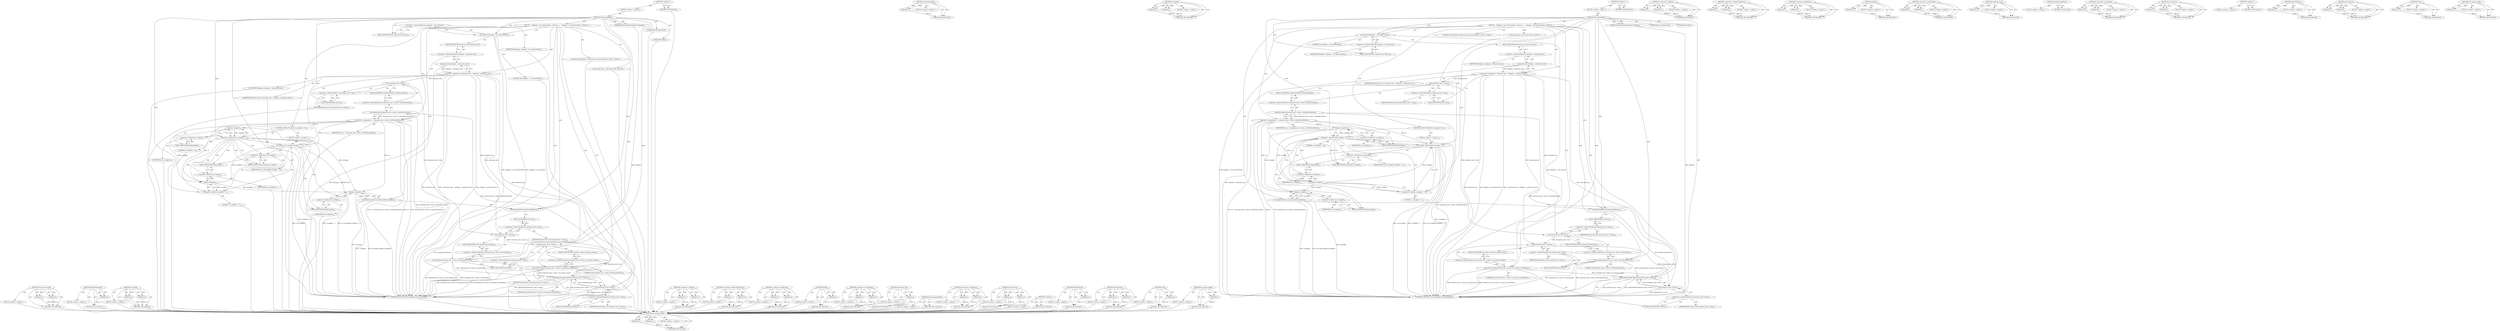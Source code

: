 digraph "set_target_height" {
vulnerable_170 [label=<(METHOD,set_parent_owned)>];
vulnerable_171 [label=<(PARAM,p1)>];
vulnerable_172 [label=<(PARAM,p2)>];
vulnerable_173 [label=<(BLOCK,&lt;empty&gt;,&lt;empty&gt;)>];
vulnerable_174 [label=<(METHOD_RETURN,ANY)>];
vulnerable_126 [label=<(METHOD,GetPreferredSize)>];
vulnerable_127 [label=<(PARAM,p1)>];
vulnerable_128 [label=<(BLOCK,&lt;empty&gt;,&lt;empty&gt;)>];
vulnerable_129 [label=<(METHOD_RETURN,ANY)>];
vulnerable_148 [label=<(METHOD,set_height)>];
vulnerable_149 [label=<(PARAM,p1)>];
vulnerable_150 [label=<(PARAM,p2)>];
vulnerable_151 [label=<(BLOCK,&lt;empty&gt;,&lt;empty&gt;)>];
vulnerable_152 [label=<(METHOD_RETURN,ANY)>];
vulnerable_6 [label=<(METHOD,&lt;global&gt;)<SUB>1</SUB>>];
vulnerable_7 [label=<(BLOCK,&lt;empty&gt;,&lt;empty&gt;)<SUB>1</SUB>>];
vulnerable_8 [label=<(METHOD,ExtensionInfoBar)<SUB>1</SUB>>];
vulnerable_9 [label=<(PARAM,ExtensionInfoBarDelegate* delegate)<SUB>1</SUB>>];
vulnerable_10 [label=<(BLOCK,{
   delegate_-&gt;set_observer(this);

  Extensio...,{
   delegate_-&gt;set_observer(this);

  Extensio...)<SUB>4</SUB>>];
vulnerable_11 [label=<(set_observer,delegate_-&gt;set_observer(this))<SUB>5</SUB>>];
vulnerable_12 [label=<(&lt;operator&gt;.indirectFieldAccess,delegate_-&gt;set_observer)<SUB>5</SUB>>];
vulnerable_13 [label=<(IDENTIFIER,delegate_,delegate_-&gt;set_observer(this))<SUB>5</SUB>>];
vulnerable_14 [label=<(FIELD_IDENTIFIER,set_observer,set_observer)<SUB>5</SUB>>];
vulnerable_15 [label=<(LITERAL,this,delegate_-&gt;set_observer(this))<SUB>5</SUB>>];
vulnerable_16 [label="<(LOCAL,ExtensionHost* extension_host: ExtensionHost*)<SUB>7</SUB>>"];
vulnerable_17 [label=<(&lt;operator&gt;.assignment,* extension_host = delegate_-&gt;extension_host())<SUB>7</SUB>>];
vulnerable_18 [label=<(IDENTIFIER,extension_host,* extension_host = delegate_-&gt;extension_host())<SUB>7</SUB>>];
vulnerable_19 [label=<(extension_host,delegate_-&gt;extension_host())<SUB>7</SUB>>];
vulnerable_20 [label=<(&lt;operator&gt;.indirectFieldAccess,delegate_-&gt;extension_host)<SUB>7</SUB>>];
vulnerable_21 [label=<(IDENTIFIER,delegate_,delegate_-&gt;extension_host())<SUB>7</SUB>>];
vulnerable_22 [label=<(FIELD_IDENTIFIER,extension_host,extension_host)<SUB>7</SUB>>];
vulnerable_23 [label="<(LOCAL,gfx.Size sz: gfx.Size)<SUB>9</SUB>>"];
vulnerable_24 [label=<(&lt;operator&gt;.assignment,sz = extension_host-&gt;view()-&gt;GetPreferredSize())<SUB>9</SUB>>];
vulnerable_25 [label=<(IDENTIFIER,sz,sz = extension_host-&gt;view()-&gt;GetPreferredSize())<SUB>9</SUB>>];
vulnerable_26 [label=<(GetPreferredSize,extension_host-&gt;view()-&gt;GetPreferredSize())<SUB>9</SUB>>];
vulnerable_27 [label=<(&lt;operator&gt;.indirectFieldAccess,extension_host-&gt;view()-&gt;GetPreferredSize)<SUB>9</SUB>>];
vulnerable_28 [label=<(view,extension_host-&gt;view())<SUB>9</SUB>>];
vulnerable_29 [label=<(&lt;operator&gt;.indirectFieldAccess,extension_host-&gt;view)<SUB>9</SUB>>];
vulnerable_30 [label=<(IDENTIFIER,extension_host,extension_host-&gt;view())<SUB>9</SUB>>];
vulnerable_31 [label=<(FIELD_IDENTIFIER,view,view)<SUB>9</SUB>>];
vulnerable_32 [label=<(FIELD_IDENTIFIER,GetPreferredSize,GetPreferredSize)<SUB>9</SUB>>];
vulnerable_33 [label=<(CONTROL_STRUCTURE,IF,if (sz.height() &gt; 0))<SUB>10</SUB>>];
vulnerable_34 [label=<(&lt;operator&gt;.greaterThan,sz.height() &gt; 0)<SUB>10</SUB>>];
vulnerable_35 [label=<(height,sz.height())<SUB>10</SUB>>];
vulnerable_36 [label=<(&lt;operator&gt;.fieldAccess,sz.height)<SUB>10</SUB>>];
vulnerable_37 [label=<(IDENTIFIER,sz,sz.height())<SUB>10</SUB>>];
vulnerable_38 [label=<(FIELD_IDENTIFIER,height,height)<SUB>10</SUB>>];
vulnerable_39 [label=<(LITERAL,0,sz.height() &gt; 0)<SUB>10</SUB>>];
vulnerable_40 [label=<(BLOCK,&lt;empty&gt;,&lt;empty&gt;)<SUB>11</SUB>>];
vulnerable_41 [label=<(set_height,sz.set_height(sz.height() + 1))<SUB>11</SUB>>];
vulnerable_42 [label=<(&lt;operator&gt;.fieldAccess,sz.set_height)<SUB>11</SUB>>];
vulnerable_43 [label=<(IDENTIFIER,sz,sz.set_height(sz.height() + 1))<SUB>11</SUB>>];
vulnerable_44 [label=<(FIELD_IDENTIFIER,set_height,set_height)<SUB>11</SUB>>];
vulnerable_45 [label=<(&lt;operator&gt;.addition,sz.height() + 1)<SUB>11</SUB>>];
vulnerable_46 [label=<(height,sz.height())<SUB>11</SUB>>];
vulnerable_47 [label=<(&lt;operator&gt;.fieldAccess,sz.height)<SUB>11</SUB>>];
vulnerable_48 [label=<(IDENTIFIER,sz,sz.height())<SUB>11</SUB>>];
vulnerable_49 [label=<(FIELD_IDENTIFIER,height,height)<SUB>11</SUB>>];
vulnerable_50 [label=<(LITERAL,1,sz.height() + 1)<SUB>11</SUB>>];
vulnerable_51 [label=<(set_target_height,set_target_height(sz.height()))<SUB>12</SUB>>];
vulnerable_52 [label=<(height,sz.height())<SUB>12</SUB>>];
vulnerable_53 [label=<(&lt;operator&gt;.fieldAccess,sz.height)<SUB>12</SUB>>];
vulnerable_54 [label=<(IDENTIFIER,sz,sz.height())<SUB>12</SUB>>];
vulnerable_55 [label=<(FIELD_IDENTIFIER,height,height)<SUB>12</SUB>>];
vulnerable_56 [label=<(SetupIconAndMenu,SetupIconAndMenu())<SUB>14</SUB>>];
vulnerable_57 [label=<(SetContainer,extension_host-&gt;view()-&gt;SetContainer(this))<SUB>16</SUB>>];
vulnerable_58 [label=<(&lt;operator&gt;.indirectFieldAccess,extension_host-&gt;view()-&gt;SetContainer)<SUB>16</SUB>>];
vulnerable_59 [label=<(view,extension_host-&gt;view())<SUB>16</SUB>>];
vulnerable_60 [label=<(&lt;operator&gt;.indirectFieldAccess,extension_host-&gt;view)<SUB>16</SUB>>];
vulnerable_61 [label=<(IDENTIFIER,extension_host,extension_host-&gt;view())<SUB>16</SUB>>];
vulnerable_62 [label=<(FIELD_IDENTIFIER,view,view)<SUB>16</SUB>>];
vulnerable_63 [label=<(FIELD_IDENTIFIER,SetContainer,SetContainer)<SUB>16</SUB>>];
vulnerable_64 [label=<(LITERAL,this,extension_host-&gt;view()-&gt;SetContainer(this))<SUB>16</SUB>>];
vulnerable_65 [label=<(set_parent_owned,extension_host-&gt;view()-&gt;set_parent_owned(false))<SUB>17</SUB>>];
vulnerable_66 [label=<(&lt;operator&gt;.indirectFieldAccess,extension_host-&gt;view()-&gt;set_parent_owned)<SUB>17</SUB>>];
vulnerable_67 [label=<(view,extension_host-&gt;view())<SUB>17</SUB>>];
vulnerable_68 [label=<(&lt;operator&gt;.indirectFieldAccess,extension_host-&gt;view)<SUB>17</SUB>>];
vulnerable_69 [label=<(IDENTIFIER,extension_host,extension_host-&gt;view())<SUB>17</SUB>>];
vulnerable_70 [label=<(FIELD_IDENTIFIER,view,view)<SUB>17</SUB>>];
vulnerable_71 [label=<(FIELD_IDENTIFIER,set_parent_owned,set_parent_owned)<SUB>17</SUB>>];
vulnerable_72 [label=<(LITERAL,false,extension_host-&gt;view()-&gt;set_parent_owned(false))<SUB>17</SUB>>];
vulnerable_73 [label=<(AddChildView,AddChildView(extension_host-&gt;view()))<SUB>18</SUB>>];
vulnerable_74 [label=<(view,extension_host-&gt;view())<SUB>18</SUB>>];
vulnerable_75 [label=<(&lt;operator&gt;.indirectFieldAccess,extension_host-&gt;view)<SUB>18</SUB>>];
vulnerable_76 [label=<(IDENTIFIER,extension_host,extension_host-&gt;view())<SUB>18</SUB>>];
vulnerable_77 [label=<(FIELD_IDENTIFIER,view,view)<SUB>18</SUB>>];
vulnerable_78 [label=<(MODIFIER,CONSTRUCTOR)>];
vulnerable_79 [label=<(MODIFIER,PUBLIC)>];
vulnerable_80 [label=<(METHOD_RETURN,ExtensionInfoBar.ExtensionInfoBar)<SUB>1</SUB>>];
vulnerable_82 [label=<(METHOD_RETURN,ANY)<SUB>1</SUB>>];
vulnerable_153 [label=<(METHOD,&lt;operator&gt;.addition)>];
vulnerable_154 [label=<(PARAM,p1)>];
vulnerable_155 [label=<(PARAM,p2)>];
vulnerable_156 [label=<(BLOCK,&lt;empty&gt;,&lt;empty&gt;)>];
vulnerable_157 [label=<(METHOD_RETURN,ANY)>];
vulnerable_112 [label=<(METHOD,&lt;operator&gt;.indirectFieldAccess)>];
vulnerable_113 [label=<(PARAM,p1)>];
vulnerable_114 [label=<(PARAM,p2)>];
vulnerable_115 [label=<(BLOCK,&lt;empty&gt;,&lt;empty&gt;)>];
vulnerable_116 [label=<(METHOD_RETURN,ANY)>];
vulnerable_143 [label=<(METHOD,&lt;operator&gt;.fieldAccess)>];
vulnerable_144 [label=<(PARAM,p1)>];
vulnerable_145 [label=<(PARAM,p2)>];
vulnerable_146 [label=<(BLOCK,&lt;empty&gt;,&lt;empty&gt;)>];
vulnerable_147 [label=<(METHOD_RETURN,ANY)>];
vulnerable_139 [label=<(METHOD,height)>];
vulnerable_140 [label=<(PARAM,p1)>];
vulnerable_141 [label=<(BLOCK,&lt;empty&gt;,&lt;empty&gt;)>];
vulnerable_142 [label=<(METHOD_RETURN,ANY)>];
vulnerable_134 [label=<(METHOD,&lt;operator&gt;.greaterThan)>];
vulnerable_135 [label=<(PARAM,p1)>];
vulnerable_136 [label=<(PARAM,p2)>];
vulnerable_137 [label=<(BLOCK,&lt;empty&gt;,&lt;empty&gt;)>];
vulnerable_138 [label=<(METHOD_RETURN,ANY)>];
vulnerable_122 [label=<(METHOD,extension_host)>];
vulnerable_123 [label=<(PARAM,p1)>];
vulnerable_124 [label=<(BLOCK,&lt;empty&gt;,&lt;empty&gt;)>];
vulnerable_125 [label=<(METHOD_RETURN,ANY)>];
vulnerable_162 [label=<(METHOD,SetupIconAndMenu)>];
vulnerable_163 [label=<(BLOCK,&lt;empty&gt;,&lt;empty&gt;)>];
vulnerable_164 [label=<(METHOD_RETURN,ANY)>];
vulnerable_117 [label=<(METHOD,&lt;operator&gt;.assignment)>];
vulnerable_118 [label=<(PARAM,p1)>];
vulnerable_119 [label=<(PARAM,p2)>];
vulnerable_120 [label=<(BLOCK,&lt;empty&gt;,&lt;empty&gt;)>];
vulnerable_121 [label=<(METHOD_RETURN,ANY)>];
vulnerable_107 [label=<(METHOD,set_observer)>];
vulnerable_108 [label=<(PARAM,p1)>];
vulnerable_109 [label=<(PARAM,p2)>];
vulnerable_110 [label=<(BLOCK,&lt;empty&gt;,&lt;empty&gt;)>];
vulnerable_111 [label=<(METHOD_RETURN,ANY)>];
vulnerable_101 [label=<(METHOD,&lt;global&gt;)<SUB>1</SUB>>];
vulnerable_102 [label=<(BLOCK,&lt;empty&gt;,&lt;empty&gt;)>];
vulnerable_103 [label=<(METHOD_RETURN,ANY)>];
vulnerable_175 [label=<(METHOD,AddChildView)>];
vulnerable_176 [label=<(PARAM,p1)>];
vulnerable_177 [label=<(BLOCK,&lt;empty&gt;,&lt;empty&gt;)>];
vulnerable_178 [label=<(METHOD_RETURN,ANY)>];
vulnerable_165 [label=<(METHOD,SetContainer)>];
vulnerable_166 [label=<(PARAM,p1)>];
vulnerable_167 [label=<(PARAM,p2)>];
vulnerable_168 [label=<(BLOCK,&lt;empty&gt;,&lt;empty&gt;)>];
vulnerable_169 [label=<(METHOD_RETURN,ANY)>];
vulnerable_130 [label=<(METHOD,view)>];
vulnerable_131 [label=<(PARAM,p1)>];
vulnerable_132 [label=<(BLOCK,&lt;empty&gt;,&lt;empty&gt;)>];
vulnerable_133 [label=<(METHOD_RETURN,ANY)>];
vulnerable_158 [label=<(METHOD,set_target_height)>];
vulnerable_159 [label=<(PARAM,p1)>];
vulnerable_160 [label=<(BLOCK,&lt;empty&gt;,&lt;empty&gt;)>];
vulnerable_161 [label=<(METHOD_RETURN,ANY)>];
fixed_170 [label=<(METHOD,set_parent_owned)>];
fixed_171 [label=<(PARAM,p1)>];
fixed_172 [label=<(PARAM,p2)>];
fixed_173 [label=<(BLOCK,&lt;empty&gt;,&lt;empty&gt;)>];
fixed_174 [label=<(METHOD_RETURN,ANY)>];
fixed_126 [label=<(METHOD,GetPreferredSize)>];
fixed_127 [label=<(PARAM,p1)>];
fixed_128 [label=<(BLOCK,&lt;empty&gt;,&lt;empty&gt;)>];
fixed_129 [label=<(METHOD_RETURN,ANY)>];
fixed_148 [label=<(METHOD,set_height)>];
fixed_149 [label=<(PARAM,p1)>];
fixed_150 [label=<(PARAM,p2)>];
fixed_151 [label=<(BLOCK,&lt;empty&gt;,&lt;empty&gt;)>];
fixed_152 [label=<(METHOD_RETURN,ANY)>];
fixed_6 [label=<(METHOD,&lt;global&gt;)<SUB>1</SUB>>];
fixed_7 [label=<(BLOCK,&lt;empty&gt;,&lt;empty&gt;)<SUB>1</SUB>>];
fixed_8 [label=<(METHOD,ExtensionInfoBar)<SUB>1</SUB>>];
fixed_9 [label=<(PARAM,ExtensionInfoBarDelegate* delegate)<SUB>1</SUB>>];
fixed_10 [label=<(BLOCK,{
   delegate_-&gt;set_observer(this);

  Extensio...,{
   delegate_-&gt;set_observer(this);

  Extensio...)<SUB>4</SUB>>];
fixed_11 [label=<(set_observer,delegate_-&gt;set_observer(this))<SUB>5</SUB>>];
fixed_12 [label=<(&lt;operator&gt;.indirectFieldAccess,delegate_-&gt;set_observer)<SUB>5</SUB>>];
fixed_13 [label=<(IDENTIFIER,delegate_,delegate_-&gt;set_observer(this))<SUB>5</SUB>>];
fixed_14 [label=<(FIELD_IDENTIFIER,set_observer,set_observer)<SUB>5</SUB>>];
fixed_15 [label=<(LITERAL,this,delegate_-&gt;set_observer(this))<SUB>5</SUB>>];
fixed_16 [label="<(LOCAL,ExtensionHost* extension_host: ExtensionHost*)<SUB>7</SUB>>"];
fixed_17 [label=<(&lt;operator&gt;.assignment,* extension_host = delegate_-&gt;extension_host())<SUB>7</SUB>>];
fixed_18 [label=<(IDENTIFIER,extension_host,* extension_host = delegate_-&gt;extension_host())<SUB>7</SUB>>];
fixed_19 [label=<(extension_host,delegate_-&gt;extension_host())<SUB>7</SUB>>];
fixed_20 [label=<(&lt;operator&gt;.indirectFieldAccess,delegate_-&gt;extension_host)<SUB>7</SUB>>];
fixed_21 [label=<(IDENTIFIER,delegate_,delegate_-&gt;extension_host())<SUB>7</SUB>>];
fixed_22 [label=<(FIELD_IDENTIFIER,extension_host,extension_host)<SUB>7</SUB>>];
fixed_23 [label="<(LOCAL,gfx.Size sz: gfx.Size)<SUB>9</SUB>>"];
fixed_24 [label=<(&lt;operator&gt;.assignment,sz = extension_host-&gt;view()-&gt;GetPreferredSize())<SUB>9</SUB>>];
fixed_25 [label=<(IDENTIFIER,sz,sz = extension_host-&gt;view()-&gt;GetPreferredSize())<SUB>9</SUB>>];
fixed_26 [label=<(GetPreferredSize,extension_host-&gt;view()-&gt;GetPreferredSize())<SUB>9</SUB>>];
fixed_27 [label=<(&lt;operator&gt;.indirectFieldAccess,extension_host-&gt;view()-&gt;GetPreferredSize)<SUB>9</SUB>>];
fixed_28 [label=<(view,extension_host-&gt;view())<SUB>9</SUB>>];
fixed_29 [label=<(&lt;operator&gt;.indirectFieldAccess,extension_host-&gt;view)<SUB>9</SUB>>];
fixed_30 [label=<(IDENTIFIER,extension_host,extension_host-&gt;view())<SUB>9</SUB>>];
fixed_31 [label=<(FIELD_IDENTIFIER,view,view)<SUB>9</SUB>>];
fixed_32 [label=<(FIELD_IDENTIFIER,GetPreferredSize,GetPreferredSize)<SUB>9</SUB>>];
fixed_33 [label=<(CONTROL_STRUCTURE,IF,if (sz.height() &gt; 0))<SUB>10</SUB>>];
fixed_34 [label=<(&lt;operator&gt;.greaterThan,sz.height() &gt; 0)<SUB>10</SUB>>];
fixed_35 [label=<(height,sz.height())<SUB>10</SUB>>];
fixed_36 [label=<(&lt;operator&gt;.fieldAccess,sz.height)<SUB>10</SUB>>];
fixed_37 [label=<(IDENTIFIER,sz,sz.height())<SUB>10</SUB>>];
fixed_38 [label=<(FIELD_IDENTIFIER,height,height)<SUB>10</SUB>>];
fixed_39 [label=<(LITERAL,0,sz.height() &gt; 0)<SUB>10</SUB>>];
fixed_40 [label=<(BLOCK,&lt;empty&gt;,&lt;empty&gt;)<SUB>11</SUB>>];
fixed_41 [label=<(set_height,sz.set_height(sz.height() + 1))<SUB>11</SUB>>];
fixed_42 [label=<(&lt;operator&gt;.fieldAccess,sz.set_height)<SUB>11</SUB>>];
fixed_43 [label=<(IDENTIFIER,sz,sz.set_height(sz.height() + 1))<SUB>11</SUB>>];
fixed_44 [label=<(FIELD_IDENTIFIER,set_height,set_height)<SUB>11</SUB>>];
fixed_45 [label=<(&lt;operator&gt;.addition,sz.height() + 1)<SUB>11</SUB>>];
fixed_46 [label=<(height,sz.height())<SUB>11</SUB>>];
fixed_47 [label=<(&lt;operator&gt;.fieldAccess,sz.height)<SUB>11</SUB>>];
fixed_48 [label=<(IDENTIFIER,sz,sz.height())<SUB>11</SUB>>];
fixed_49 [label=<(FIELD_IDENTIFIER,height,height)<SUB>11</SUB>>];
fixed_50 [label=<(LITERAL,1,sz.height() + 1)<SUB>11</SUB>>];
fixed_51 [label=<(set_target_height,set_target_height(sz.height()))<SUB>12</SUB>>];
fixed_52 [label=<(height,sz.height())<SUB>12</SUB>>];
fixed_53 [label=<(&lt;operator&gt;.fieldAccess,sz.height)<SUB>12</SUB>>];
fixed_54 [label=<(IDENTIFIER,sz,sz.height())<SUB>12</SUB>>];
fixed_55 [label=<(FIELD_IDENTIFIER,height,height)<SUB>12</SUB>>];
fixed_56 [label=<(SetupIconAndMenu,SetupIconAndMenu())<SUB>14</SUB>>];
fixed_57 [label=<(SetContainer,extension_host-&gt;view()-&gt;SetContainer(this))<SUB>16</SUB>>];
fixed_58 [label=<(&lt;operator&gt;.indirectFieldAccess,extension_host-&gt;view()-&gt;SetContainer)<SUB>16</SUB>>];
fixed_59 [label=<(view,extension_host-&gt;view())<SUB>16</SUB>>];
fixed_60 [label=<(&lt;operator&gt;.indirectFieldAccess,extension_host-&gt;view)<SUB>16</SUB>>];
fixed_61 [label=<(IDENTIFIER,extension_host,extension_host-&gt;view())<SUB>16</SUB>>];
fixed_62 [label=<(FIELD_IDENTIFIER,view,view)<SUB>16</SUB>>];
fixed_63 [label=<(FIELD_IDENTIFIER,SetContainer,SetContainer)<SUB>16</SUB>>];
fixed_64 [label=<(LITERAL,this,extension_host-&gt;view()-&gt;SetContainer(this))<SUB>16</SUB>>];
fixed_65 [label=<(set_parent_owned,extension_host-&gt;view()-&gt;set_parent_owned(false))<SUB>17</SUB>>];
fixed_66 [label=<(&lt;operator&gt;.indirectFieldAccess,extension_host-&gt;view()-&gt;set_parent_owned)<SUB>17</SUB>>];
fixed_67 [label=<(view,extension_host-&gt;view())<SUB>17</SUB>>];
fixed_68 [label=<(&lt;operator&gt;.indirectFieldAccess,extension_host-&gt;view)<SUB>17</SUB>>];
fixed_69 [label=<(IDENTIFIER,extension_host,extension_host-&gt;view())<SUB>17</SUB>>];
fixed_70 [label=<(FIELD_IDENTIFIER,view,view)<SUB>17</SUB>>];
fixed_71 [label=<(FIELD_IDENTIFIER,set_parent_owned,set_parent_owned)<SUB>17</SUB>>];
fixed_72 [label=<(LITERAL,false,extension_host-&gt;view()-&gt;set_parent_owned(false))<SUB>17</SUB>>];
fixed_73 [label=<(AddChildView,AddChildView(extension_host-&gt;view()))<SUB>18</SUB>>];
fixed_74 [label=<(view,extension_host-&gt;view())<SUB>18</SUB>>];
fixed_75 [label=<(&lt;operator&gt;.indirectFieldAccess,extension_host-&gt;view)<SUB>18</SUB>>];
fixed_76 [label=<(IDENTIFIER,extension_host,extension_host-&gt;view())<SUB>18</SUB>>];
fixed_77 [label=<(FIELD_IDENTIFIER,view,view)<SUB>18</SUB>>];
fixed_78 [label=<(MODIFIER,CONSTRUCTOR)>];
fixed_79 [label=<(MODIFIER,PUBLIC)>];
fixed_80 [label=<(METHOD_RETURN,ExtensionInfoBar.ExtensionInfoBar)<SUB>1</SUB>>];
fixed_82 [label=<(METHOD_RETURN,ANY)<SUB>1</SUB>>];
fixed_153 [label=<(METHOD,&lt;operator&gt;.addition)>];
fixed_154 [label=<(PARAM,p1)>];
fixed_155 [label=<(PARAM,p2)>];
fixed_156 [label=<(BLOCK,&lt;empty&gt;,&lt;empty&gt;)>];
fixed_157 [label=<(METHOD_RETURN,ANY)>];
fixed_112 [label=<(METHOD,&lt;operator&gt;.indirectFieldAccess)>];
fixed_113 [label=<(PARAM,p1)>];
fixed_114 [label=<(PARAM,p2)>];
fixed_115 [label=<(BLOCK,&lt;empty&gt;,&lt;empty&gt;)>];
fixed_116 [label=<(METHOD_RETURN,ANY)>];
fixed_143 [label=<(METHOD,&lt;operator&gt;.fieldAccess)>];
fixed_144 [label=<(PARAM,p1)>];
fixed_145 [label=<(PARAM,p2)>];
fixed_146 [label=<(BLOCK,&lt;empty&gt;,&lt;empty&gt;)>];
fixed_147 [label=<(METHOD_RETURN,ANY)>];
fixed_139 [label=<(METHOD,height)>];
fixed_140 [label=<(PARAM,p1)>];
fixed_141 [label=<(BLOCK,&lt;empty&gt;,&lt;empty&gt;)>];
fixed_142 [label=<(METHOD_RETURN,ANY)>];
fixed_134 [label=<(METHOD,&lt;operator&gt;.greaterThan)>];
fixed_135 [label=<(PARAM,p1)>];
fixed_136 [label=<(PARAM,p2)>];
fixed_137 [label=<(BLOCK,&lt;empty&gt;,&lt;empty&gt;)>];
fixed_138 [label=<(METHOD_RETURN,ANY)>];
fixed_122 [label=<(METHOD,extension_host)>];
fixed_123 [label=<(PARAM,p1)>];
fixed_124 [label=<(BLOCK,&lt;empty&gt;,&lt;empty&gt;)>];
fixed_125 [label=<(METHOD_RETURN,ANY)>];
fixed_162 [label=<(METHOD,SetupIconAndMenu)>];
fixed_163 [label=<(BLOCK,&lt;empty&gt;,&lt;empty&gt;)>];
fixed_164 [label=<(METHOD_RETURN,ANY)>];
fixed_117 [label=<(METHOD,&lt;operator&gt;.assignment)>];
fixed_118 [label=<(PARAM,p1)>];
fixed_119 [label=<(PARAM,p2)>];
fixed_120 [label=<(BLOCK,&lt;empty&gt;,&lt;empty&gt;)>];
fixed_121 [label=<(METHOD_RETURN,ANY)>];
fixed_107 [label=<(METHOD,set_observer)>];
fixed_108 [label=<(PARAM,p1)>];
fixed_109 [label=<(PARAM,p2)>];
fixed_110 [label=<(BLOCK,&lt;empty&gt;,&lt;empty&gt;)>];
fixed_111 [label=<(METHOD_RETURN,ANY)>];
fixed_101 [label=<(METHOD,&lt;global&gt;)<SUB>1</SUB>>];
fixed_102 [label=<(BLOCK,&lt;empty&gt;,&lt;empty&gt;)>];
fixed_103 [label=<(METHOD_RETURN,ANY)>];
fixed_175 [label=<(METHOD,AddChildView)>];
fixed_176 [label=<(PARAM,p1)>];
fixed_177 [label=<(BLOCK,&lt;empty&gt;,&lt;empty&gt;)>];
fixed_178 [label=<(METHOD_RETURN,ANY)>];
fixed_165 [label=<(METHOD,SetContainer)>];
fixed_166 [label=<(PARAM,p1)>];
fixed_167 [label=<(PARAM,p2)>];
fixed_168 [label=<(BLOCK,&lt;empty&gt;,&lt;empty&gt;)>];
fixed_169 [label=<(METHOD_RETURN,ANY)>];
fixed_130 [label=<(METHOD,view)>];
fixed_131 [label=<(PARAM,p1)>];
fixed_132 [label=<(BLOCK,&lt;empty&gt;,&lt;empty&gt;)>];
fixed_133 [label=<(METHOD_RETURN,ANY)>];
fixed_158 [label=<(METHOD,set_target_height)>];
fixed_159 [label=<(PARAM,p1)>];
fixed_160 [label=<(BLOCK,&lt;empty&gt;,&lt;empty&gt;)>];
fixed_161 [label=<(METHOD_RETURN,ANY)>];
vulnerable_170 -> vulnerable_171  [key=0, label="AST: "];
vulnerable_170 -> vulnerable_171  [key=1, label="DDG: "];
vulnerable_170 -> vulnerable_173  [key=0, label="AST: "];
vulnerable_170 -> vulnerable_172  [key=0, label="AST: "];
vulnerable_170 -> vulnerable_172  [key=1, label="DDG: "];
vulnerable_170 -> vulnerable_174  [key=0, label="AST: "];
vulnerable_170 -> vulnerable_174  [key=1, label="CFG: "];
vulnerable_171 -> vulnerable_174  [key=0, label="DDG: p1"];
vulnerable_172 -> vulnerable_174  [key=0, label="DDG: p2"];
vulnerable_173 -> fixed_170  [key=0];
vulnerable_174 -> fixed_170  [key=0];
vulnerable_126 -> vulnerable_127  [key=0, label="AST: "];
vulnerable_126 -> vulnerable_127  [key=1, label="DDG: "];
vulnerable_126 -> vulnerable_128  [key=0, label="AST: "];
vulnerable_126 -> vulnerable_129  [key=0, label="AST: "];
vulnerable_126 -> vulnerable_129  [key=1, label="CFG: "];
vulnerable_127 -> vulnerable_129  [key=0, label="DDG: p1"];
vulnerable_128 -> fixed_170  [key=0];
vulnerable_129 -> fixed_170  [key=0];
vulnerable_148 -> vulnerable_149  [key=0, label="AST: "];
vulnerable_148 -> vulnerable_149  [key=1, label="DDG: "];
vulnerable_148 -> vulnerable_151  [key=0, label="AST: "];
vulnerable_148 -> vulnerable_150  [key=0, label="AST: "];
vulnerable_148 -> vulnerable_150  [key=1, label="DDG: "];
vulnerable_148 -> vulnerable_152  [key=0, label="AST: "];
vulnerable_148 -> vulnerable_152  [key=1, label="CFG: "];
vulnerable_149 -> vulnerable_152  [key=0, label="DDG: p1"];
vulnerable_150 -> vulnerable_152  [key=0, label="DDG: p2"];
vulnerable_151 -> fixed_170  [key=0];
vulnerable_152 -> fixed_170  [key=0];
vulnerable_6 -> vulnerable_7  [key=0, label="AST: "];
vulnerable_6 -> vulnerable_82  [key=0, label="AST: "];
vulnerable_6 -> vulnerable_82  [key=1, label="CFG: "];
vulnerable_7 -> vulnerable_8  [key=0, label="AST: "];
vulnerable_8 -> vulnerable_9  [key=0, label="AST: "];
vulnerable_8 -> vulnerable_9  [key=1, label="DDG: "];
vulnerable_8 -> vulnerable_10  [key=0, label="AST: "];
vulnerable_8 -> vulnerable_78  [key=0, label="AST: "];
vulnerable_8 -> vulnerable_79  [key=0, label="AST: "];
vulnerable_8 -> vulnerable_80  [key=0, label="AST: "];
vulnerable_8 -> vulnerable_14  [key=0, label="CFG: "];
vulnerable_8 -> vulnerable_56  [key=0, label="DDG: "];
vulnerable_8 -> vulnerable_11  [key=0, label="DDG: "];
vulnerable_8 -> vulnerable_57  [key=0, label="DDG: "];
vulnerable_8 -> vulnerable_65  [key=0, label="DDG: "];
vulnerable_8 -> vulnerable_34  [key=0, label="DDG: "];
vulnerable_8 -> vulnerable_41  [key=0, label="DDG: "];
vulnerable_8 -> vulnerable_45  [key=0, label="DDG: "];
vulnerable_9 -> vulnerable_80  [key=0, label="DDG: delegate"];
vulnerable_10 -> vulnerable_11  [key=0, label="AST: "];
vulnerable_10 -> vulnerable_16  [key=0, label="AST: "];
vulnerable_10 -> vulnerable_17  [key=0, label="AST: "];
vulnerable_10 -> vulnerable_23  [key=0, label="AST: "];
vulnerable_10 -> vulnerable_24  [key=0, label="AST: "];
vulnerable_10 -> vulnerable_33  [key=0, label="AST: "];
vulnerable_10 -> vulnerable_51  [key=0, label="AST: "];
vulnerable_10 -> vulnerable_56  [key=0, label="AST: "];
vulnerable_10 -> vulnerable_57  [key=0, label="AST: "];
vulnerable_10 -> vulnerable_65  [key=0, label="AST: "];
vulnerable_10 -> vulnerable_73  [key=0, label="AST: "];
vulnerable_11 -> vulnerable_12  [key=0, label="AST: "];
vulnerable_11 -> vulnerable_15  [key=0, label="AST: "];
vulnerable_11 -> vulnerable_22  [key=0, label="CFG: "];
vulnerable_11 -> vulnerable_80  [key=0, label="DDG: delegate_-&gt;set_observer"];
vulnerable_11 -> vulnerable_80  [key=1, label="DDG: delegate_-&gt;set_observer(this)"];
vulnerable_12 -> vulnerable_13  [key=0, label="AST: "];
vulnerable_12 -> vulnerable_14  [key=0, label="AST: "];
vulnerable_12 -> vulnerable_11  [key=0, label="CFG: "];
vulnerable_13 -> fixed_170  [key=0];
vulnerable_14 -> vulnerable_12  [key=0, label="CFG: "];
vulnerable_15 -> fixed_170  [key=0];
vulnerable_16 -> fixed_170  [key=0];
vulnerable_17 -> vulnerable_18  [key=0, label="AST: "];
vulnerable_17 -> vulnerable_19  [key=0, label="AST: "];
vulnerable_17 -> vulnerable_31  [key=0, label="CFG: "];
vulnerable_17 -> vulnerable_80  [key=0, label="DDG: extension_host"];
vulnerable_17 -> vulnerable_80  [key=1, label="DDG: delegate_-&gt;extension_host()"];
vulnerable_17 -> vulnerable_80  [key=2, label="DDG: * extension_host = delegate_-&gt;extension_host()"];
vulnerable_17 -> vulnerable_74  [key=0, label="DDG: extension_host"];
vulnerable_17 -> vulnerable_59  [key=0, label="DDG: extension_host"];
vulnerable_17 -> vulnerable_67  [key=0, label="DDG: extension_host"];
vulnerable_17 -> vulnerable_28  [key=0, label="DDG: extension_host"];
vulnerable_18 -> fixed_170  [key=0];
vulnerable_19 -> vulnerable_20  [key=0, label="AST: "];
vulnerable_19 -> vulnerable_17  [key=0, label="CFG: "];
vulnerable_19 -> vulnerable_17  [key=1, label="DDG: delegate_-&gt;extension_host"];
vulnerable_19 -> vulnerable_80  [key=0, label="DDG: delegate_-&gt;extension_host"];
vulnerable_20 -> vulnerable_21  [key=0, label="AST: "];
vulnerable_20 -> vulnerable_22  [key=0, label="AST: "];
vulnerable_20 -> vulnerable_19  [key=0, label="CFG: "];
vulnerable_21 -> fixed_170  [key=0];
vulnerable_22 -> vulnerable_20  [key=0, label="CFG: "];
vulnerable_23 -> fixed_170  [key=0];
vulnerable_24 -> vulnerable_25  [key=0, label="AST: "];
vulnerable_24 -> vulnerable_26  [key=0, label="AST: "];
vulnerable_24 -> vulnerable_38  [key=0, label="CFG: "];
vulnerable_24 -> vulnerable_80  [key=0, label="DDG: sz"];
vulnerable_24 -> vulnerable_80  [key=1, label="DDG: extension_host-&gt;view()-&gt;GetPreferredSize()"];
vulnerable_24 -> vulnerable_80  [key=2, label="DDG: sz = extension_host-&gt;view()-&gt;GetPreferredSize()"];
vulnerable_24 -> vulnerable_52  [key=0, label="DDG: sz"];
vulnerable_24 -> vulnerable_35  [key=0, label="DDG: sz"];
vulnerable_24 -> vulnerable_41  [key=0, label="DDG: sz"];
vulnerable_24 -> vulnerable_46  [key=0, label="DDG: sz"];
vulnerable_25 -> fixed_170  [key=0];
vulnerable_26 -> vulnerable_27  [key=0, label="AST: "];
vulnerable_26 -> vulnerable_24  [key=0, label="CFG: "];
vulnerable_26 -> vulnerable_24  [key=1, label="DDG: extension_host-&gt;view()-&gt;GetPreferredSize"];
vulnerable_26 -> vulnerable_80  [key=0, label="DDG: extension_host-&gt;view()-&gt;GetPreferredSize"];
vulnerable_26 -> vulnerable_73  [key=0, label="DDG: extension_host-&gt;view()-&gt;GetPreferredSize"];
vulnerable_27 -> vulnerable_28  [key=0, label="AST: "];
vulnerable_27 -> vulnerable_32  [key=0, label="AST: "];
vulnerable_27 -> vulnerable_26  [key=0, label="CFG: "];
vulnerable_28 -> vulnerable_29  [key=0, label="AST: "];
vulnerable_28 -> vulnerable_32  [key=0, label="CFG: "];
vulnerable_28 -> vulnerable_59  [key=0, label="DDG: extension_host-&gt;view"];
vulnerable_29 -> vulnerable_30  [key=0, label="AST: "];
vulnerable_29 -> vulnerable_31  [key=0, label="AST: "];
vulnerable_29 -> vulnerable_28  [key=0, label="CFG: "];
vulnerable_30 -> fixed_170  [key=0];
vulnerable_31 -> vulnerable_29  [key=0, label="CFG: "];
vulnerable_32 -> vulnerable_27  [key=0, label="CFG: "];
vulnerable_33 -> vulnerable_34  [key=0, label="AST: "];
vulnerable_33 -> vulnerable_40  [key=0, label="AST: "];
vulnerable_34 -> vulnerable_35  [key=0, label="AST: "];
vulnerable_34 -> vulnerable_39  [key=0, label="AST: "];
vulnerable_34 -> vulnerable_44  [key=0, label="CFG: "];
vulnerable_34 -> vulnerable_44  [key=1, label="CDG: "];
vulnerable_34 -> vulnerable_55  [key=0, label="CFG: "];
vulnerable_34 -> vulnerable_80  [key=0, label="DDG: sz.height() &gt; 0"];
vulnerable_34 -> vulnerable_47  [key=0, label="CDG: "];
vulnerable_34 -> vulnerable_49  [key=0, label="CDG: "];
vulnerable_34 -> vulnerable_42  [key=0, label="CDG: "];
vulnerable_34 -> vulnerable_41  [key=0, label="CDG: "];
vulnerable_34 -> vulnerable_45  [key=0, label="CDG: "];
vulnerable_34 -> vulnerable_46  [key=0, label="CDG: "];
vulnerable_35 -> vulnerable_36  [key=0, label="AST: "];
vulnerable_35 -> vulnerable_34  [key=0, label="CFG: "];
vulnerable_35 -> vulnerable_34  [key=1, label="DDG: sz.height"];
vulnerable_35 -> vulnerable_52  [key=0, label="DDG: sz.height"];
vulnerable_35 -> vulnerable_46  [key=0, label="DDG: sz.height"];
vulnerable_36 -> vulnerable_37  [key=0, label="AST: "];
vulnerable_36 -> vulnerable_38  [key=0, label="AST: "];
vulnerable_36 -> vulnerable_35  [key=0, label="CFG: "];
vulnerable_37 -> fixed_170  [key=0];
vulnerable_38 -> vulnerable_36  [key=0, label="CFG: "];
vulnerable_39 -> fixed_170  [key=0];
vulnerable_40 -> vulnerable_41  [key=0, label="AST: "];
vulnerable_41 -> vulnerable_42  [key=0, label="AST: "];
vulnerable_41 -> vulnerable_45  [key=0, label="AST: "];
vulnerable_41 -> vulnerable_55  [key=0, label="CFG: "];
vulnerable_41 -> vulnerable_80  [key=0, label="DDG: sz.set_height"];
vulnerable_41 -> vulnerable_80  [key=1, label="DDG: sz.height() + 1"];
vulnerable_41 -> vulnerable_80  [key=2, label="DDG: sz.set_height(sz.height() + 1)"];
vulnerable_42 -> vulnerable_43  [key=0, label="AST: "];
vulnerable_42 -> vulnerable_44  [key=0, label="AST: "];
vulnerable_42 -> vulnerable_49  [key=0, label="CFG: "];
vulnerable_43 -> fixed_170  [key=0];
vulnerable_44 -> vulnerable_42  [key=0, label="CFG: "];
vulnerable_45 -> vulnerable_46  [key=0, label="AST: "];
vulnerable_45 -> vulnerable_50  [key=0, label="AST: "];
vulnerable_45 -> vulnerable_41  [key=0, label="CFG: "];
vulnerable_46 -> vulnerable_47  [key=0, label="AST: "];
vulnerable_46 -> vulnerable_45  [key=0, label="CFG: "];
vulnerable_46 -> vulnerable_45  [key=1, label="DDG: sz.height"];
vulnerable_46 -> vulnerable_52  [key=0, label="DDG: sz.height"];
vulnerable_46 -> vulnerable_41  [key=0, label="DDG: sz.height"];
vulnerable_47 -> vulnerable_48  [key=0, label="AST: "];
vulnerable_47 -> vulnerable_49  [key=0, label="AST: "];
vulnerable_47 -> vulnerable_46  [key=0, label="CFG: "];
vulnerable_48 -> fixed_170  [key=0];
vulnerable_49 -> vulnerable_47  [key=0, label="CFG: "];
vulnerable_50 -> fixed_170  [key=0];
vulnerable_51 -> vulnerable_52  [key=0, label="AST: "];
vulnerable_51 -> vulnerable_56  [key=0, label="CFG: "];
vulnerable_51 -> vulnerable_80  [key=0, label="DDG: sz.height()"];
vulnerable_51 -> vulnerable_80  [key=1, label="DDG: set_target_height(sz.height())"];
vulnerable_52 -> vulnerable_53  [key=0, label="AST: "];
vulnerable_52 -> vulnerable_51  [key=0, label="CFG: "];
vulnerable_52 -> vulnerable_51  [key=1, label="DDG: sz.height"];
vulnerable_52 -> vulnerable_80  [key=0, label="DDG: sz.height"];
vulnerable_53 -> vulnerable_54  [key=0, label="AST: "];
vulnerable_53 -> vulnerable_55  [key=0, label="AST: "];
vulnerable_53 -> vulnerable_52  [key=0, label="CFG: "];
vulnerable_54 -> fixed_170  [key=0];
vulnerable_55 -> vulnerable_53  [key=0, label="CFG: "];
vulnerable_56 -> vulnerable_62  [key=0, label="CFG: "];
vulnerable_56 -> vulnerable_80  [key=0, label="DDG: SetupIconAndMenu()"];
vulnerable_57 -> vulnerable_58  [key=0, label="AST: "];
vulnerable_57 -> vulnerable_64  [key=0, label="AST: "];
vulnerable_57 -> vulnerable_70  [key=0, label="CFG: "];
vulnerable_57 -> vulnerable_80  [key=0, label="DDG: extension_host-&gt;view()-&gt;SetContainer"];
vulnerable_57 -> vulnerable_80  [key=1, label="DDG: extension_host-&gt;view()-&gt;SetContainer(this)"];
vulnerable_57 -> vulnerable_73  [key=0, label="DDG: extension_host-&gt;view()-&gt;SetContainer"];
vulnerable_58 -> vulnerable_59  [key=0, label="AST: "];
vulnerable_58 -> vulnerable_63  [key=0, label="AST: "];
vulnerable_58 -> vulnerable_57  [key=0, label="CFG: "];
vulnerable_59 -> vulnerable_60  [key=0, label="AST: "];
vulnerable_59 -> vulnerable_63  [key=0, label="CFG: "];
vulnerable_59 -> vulnerable_67  [key=0, label="DDG: extension_host-&gt;view"];
vulnerable_60 -> vulnerable_61  [key=0, label="AST: "];
vulnerable_60 -> vulnerable_62  [key=0, label="AST: "];
vulnerable_60 -> vulnerable_59  [key=0, label="CFG: "];
vulnerable_61 -> fixed_170  [key=0];
vulnerable_62 -> vulnerable_60  [key=0, label="CFG: "];
vulnerable_63 -> vulnerable_58  [key=0, label="CFG: "];
vulnerable_64 -> fixed_170  [key=0];
vulnerable_65 -> vulnerable_66  [key=0, label="AST: "];
vulnerable_65 -> vulnerable_72  [key=0, label="AST: "];
vulnerable_65 -> vulnerable_77  [key=0, label="CFG: "];
vulnerable_65 -> vulnerable_80  [key=0, label="DDG: extension_host-&gt;view()-&gt;set_parent_owned"];
vulnerable_65 -> vulnerable_80  [key=1, label="DDG: extension_host-&gt;view()-&gt;set_parent_owned(false)"];
vulnerable_65 -> vulnerable_73  [key=0, label="DDG: extension_host-&gt;view()-&gt;set_parent_owned"];
vulnerable_66 -> vulnerable_67  [key=0, label="AST: "];
vulnerable_66 -> vulnerable_71  [key=0, label="AST: "];
vulnerable_66 -> vulnerable_65  [key=0, label="CFG: "];
vulnerable_67 -> vulnerable_68  [key=0, label="AST: "];
vulnerable_67 -> vulnerable_71  [key=0, label="CFG: "];
vulnerable_67 -> vulnerable_74  [key=0, label="DDG: extension_host-&gt;view"];
vulnerable_68 -> vulnerable_69  [key=0, label="AST: "];
vulnerable_68 -> vulnerable_70  [key=0, label="AST: "];
vulnerable_68 -> vulnerable_67  [key=0, label="CFG: "];
vulnerable_69 -> fixed_170  [key=0];
vulnerable_70 -> vulnerable_68  [key=0, label="CFG: "];
vulnerable_71 -> vulnerable_66  [key=0, label="CFG: "];
vulnerable_72 -> fixed_170  [key=0];
vulnerable_73 -> vulnerable_74  [key=0, label="AST: "];
vulnerable_73 -> vulnerable_80  [key=0, label="CFG: "];
vulnerable_73 -> vulnerable_80  [key=1, label="DDG: extension_host-&gt;view()"];
vulnerable_73 -> vulnerable_80  [key=2, label="DDG: AddChildView(extension_host-&gt;view())"];
vulnerable_74 -> vulnerable_75  [key=0, label="AST: "];
vulnerable_74 -> vulnerable_73  [key=0, label="CFG: "];
vulnerable_74 -> vulnerable_73  [key=1, label="DDG: extension_host-&gt;view"];
vulnerable_74 -> vulnerable_80  [key=0, label="DDG: extension_host-&gt;view"];
vulnerable_75 -> vulnerable_76  [key=0, label="AST: "];
vulnerable_75 -> vulnerable_77  [key=0, label="AST: "];
vulnerable_75 -> vulnerable_74  [key=0, label="CFG: "];
vulnerable_76 -> fixed_170  [key=0];
vulnerable_77 -> vulnerable_75  [key=0, label="CFG: "];
vulnerable_78 -> fixed_170  [key=0];
vulnerable_79 -> fixed_170  [key=0];
vulnerable_80 -> fixed_170  [key=0];
vulnerable_82 -> fixed_170  [key=0];
vulnerable_153 -> vulnerable_154  [key=0, label="AST: "];
vulnerable_153 -> vulnerable_154  [key=1, label="DDG: "];
vulnerable_153 -> vulnerable_156  [key=0, label="AST: "];
vulnerable_153 -> vulnerable_155  [key=0, label="AST: "];
vulnerable_153 -> vulnerable_155  [key=1, label="DDG: "];
vulnerable_153 -> vulnerable_157  [key=0, label="AST: "];
vulnerable_153 -> vulnerable_157  [key=1, label="CFG: "];
vulnerable_154 -> vulnerable_157  [key=0, label="DDG: p1"];
vulnerable_155 -> vulnerable_157  [key=0, label="DDG: p2"];
vulnerable_156 -> fixed_170  [key=0];
vulnerable_157 -> fixed_170  [key=0];
vulnerable_112 -> vulnerable_113  [key=0, label="AST: "];
vulnerable_112 -> vulnerable_113  [key=1, label="DDG: "];
vulnerable_112 -> vulnerable_115  [key=0, label="AST: "];
vulnerable_112 -> vulnerable_114  [key=0, label="AST: "];
vulnerable_112 -> vulnerable_114  [key=1, label="DDG: "];
vulnerable_112 -> vulnerable_116  [key=0, label="AST: "];
vulnerable_112 -> vulnerable_116  [key=1, label="CFG: "];
vulnerable_113 -> vulnerable_116  [key=0, label="DDG: p1"];
vulnerable_114 -> vulnerable_116  [key=0, label="DDG: p2"];
vulnerable_115 -> fixed_170  [key=0];
vulnerable_116 -> fixed_170  [key=0];
vulnerable_143 -> vulnerable_144  [key=0, label="AST: "];
vulnerable_143 -> vulnerable_144  [key=1, label="DDG: "];
vulnerable_143 -> vulnerable_146  [key=0, label="AST: "];
vulnerable_143 -> vulnerable_145  [key=0, label="AST: "];
vulnerable_143 -> vulnerable_145  [key=1, label="DDG: "];
vulnerable_143 -> vulnerable_147  [key=0, label="AST: "];
vulnerable_143 -> vulnerable_147  [key=1, label="CFG: "];
vulnerable_144 -> vulnerable_147  [key=0, label="DDG: p1"];
vulnerable_145 -> vulnerable_147  [key=0, label="DDG: p2"];
vulnerable_146 -> fixed_170  [key=0];
vulnerable_147 -> fixed_170  [key=0];
vulnerable_139 -> vulnerable_140  [key=0, label="AST: "];
vulnerable_139 -> vulnerable_140  [key=1, label="DDG: "];
vulnerable_139 -> vulnerable_141  [key=0, label="AST: "];
vulnerable_139 -> vulnerable_142  [key=0, label="AST: "];
vulnerable_139 -> vulnerable_142  [key=1, label="CFG: "];
vulnerable_140 -> vulnerable_142  [key=0, label="DDG: p1"];
vulnerable_141 -> fixed_170  [key=0];
vulnerable_142 -> fixed_170  [key=0];
vulnerable_134 -> vulnerable_135  [key=0, label="AST: "];
vulnerable_134 -> vulnerable_135  [key=1, label="DDG: "];
vulnerable_134 -> vulnerable_137  [key=0, label="AST: "];
vulnerable_134 -> vulnerable_136  [key=0, label="AST: "];
vulnerable_134 -> vulnerable_136  [key=1, label="DDG: "];
vulnerable_134 -> vulnerable_138  [key=0, label="AST: "];
vulnerable_134 -> vulnerable_138  [key=1, label="CFG: "];
vulnerable_135 -> vulnerable_138  [key=0, label="DDG: p1"];
vulnerable_136 -> vulnerable_138  [key=0, label="DDG: p2"];
vulnerable_137 -> fixed_170  [key=0];
vulnerable_138 -> fixed_170  [key=0];
vulnerable_122 -> vulnerable_123  [key=0, label="AST: "];
vulnerable_122 -> vulnerable_123  [key=1, label="DDG: "];
vulnerable_122 -> vulnerable_124  [key=0, label="AST: "];
vulnerable_122 -> vulnerable_125  [key=0, label="AST: "];
vulnerable_122 -> vulnerable_125  [key=1, label="CFG: "];
vulnerable_123 -> vulnerable_125  [key=0, label="DDG: p1"];
vulnerable_124 -> fixed_170  [key=0];
vulnerable_125 -> fixed_170  [key=0];
vulnerable_162 -> vulnerable_163  [key=0, label="AST: "];
vulnerable_162 -> vulnerable_164  [key=0, label="AST: "];
vulnerable_162 -> vulnerable_164  [key=1, label="CFG: "];
vulnerable_163 -> fixed_170  [key=0];
vulnerable_164 -> fixed_170  [key=0];
vulnerable_117 -> vulnerable_118  [key=0, label="AST: "];
vulnerable_117 -> vulnerable_118  [key=1, label="DDG: "];
vulnerable_117 -> vulnerable_120  [key=0, label="AST: "];
vulnerable_117 -> vulnerable_119  [key=0, label="AST: "];
vulnerable_117 -> vulnerable_119  [key=1, label="DDG: "];
vulnerable_117 -> vulnerable_121  [key=0, label="AST: "];
vulnerable_117 -> vulnerable_121  [key=1, label="CFG: "];
vulnerable_118 -> vulnerable_121  [key=0, label="DDG: p1"];
vulnerable_119 -> vulnerable_121  [key=0, label="DDG: p2"];
vulnerable_120 -> fixed_170  [key=0];
vulnerable_121 -> fixed_170  [key=0];
vulnerable_107 -> vulnerable_108  [key=0, label="AST: "];
vulnerable_107 -> vulnerable_108  [key=1, label="DDG: "];
vulnerable_107 -> vulnerable_110  [key=0, label="AST: "];
vulnerable_107 -> vulnerable_109  [key=0, label="AST: "];
vulnerable_107 -> vulnerable_109  [key=1, label="DDG: "];
vulnerable_107 -> vulnerable_111  [key=0, label="AST: "];
vulnerable_107 -> vulnerable_111  [key=1, label="CFG: "];
vulnerable_108 -> vulnerable_111  [key=0, label="DDG: p1"];
vulnerable_109 -> vulnerable_111  [key=0, label="DDG: p2"];
vulnerable_110 -> fixed_170  [key=0];
vulnerable_111 -> fixed_170  [key=0];
vulnerable_101 -> vulnerable_102  [key=0, label="AST: "];
vulnerable_101 -> vulnerable_103  [key=0, label="AST: "];
vulnerable_101 -> vulnerable_103  [key=1, label="CFG: "];
vulnerable_102 -> fixed_170  [key=0];
vulnerable_103 -> fixed_170  [key=0];
vulnerable_175 -> vulnerable_176  [key=0, label="AST: "];
vulnerable_175 -> vulnerable_176  [key=1, label="DDG: "];
vulnerable_175 -> vulnerable_177  [key=0, label="AST: "];
vulnerable_175 -> vulnerable_178  [key=0, label="AST: "];
vulnerable_175 -> vulnerable_178  [key=1, label="CFG: "];
vulnerable_176 -> vulnerable_178  [key=0, label="DDG: p1"];
vulnerable_177 -> fixed_170  [key=0];
vulnerable_178 -> fixed_170  [key=0];
vulnerable_165 -> vulnerable_166  [key=0, label="AST: "];
vulnerable_165 -> vulnerable_166  [key=1, label="DDG: "];
vulnerable_165 -> vulnerable_168  [key=0, label="AST: "];
vulnerable_165 -> vulnerable_167  [key=0, label="AST: "];
vulnerable_165 -> vulnerable_167  [key=1, label="DDG: "];
vulnerable_165 -> vulnerable_169  [key=0, label="AST: "];
vulnerable_165 -> vulnerable_169  [key=1, label="CFG: "];
vulnerable_166 -> vulnerable_169  [key=0, label="DDG: p1"];
vulnerable_167 -> vulnerable_169  [key=0, label="DDG: p2"];
vulnerable_168 -> fixed_170  [key=0];
vulnerable_169 -> fixed_170  [key=0];
vulnerable_130 -> vulnerable_131  [key=0, label="AST: "];
vulnerable_130 -> vulnerable_131  [key=1, label="DDG: "];
vulnerable_130 -> vulnerable_132  [key=0, label="AST: "];
vulnerable_130 -> vulnerable_133  [key=0, label="AST: "];
vulnerable_130 -> vulnerable_133  [key=1, label="CFG: "];
vulnerable_131 -> vulnerable_133  [key=0, label="DDG: p1"];
vulnerable_132 -> fixed_170  [key=0];
vulnerable_133 -> fixed_170  [key=0];
vulnerable_158 -> vulnerable_159  [key=0, label="AST: "];
vulnerable_158 -> vulnerable_159  [key=1, label="DDG: "];
vulnerable_158 -> vulnerable_160  [key=0, label="AST: "];
vulnerable_158 -> vulnerable_161  [key=0, label="AST: "];
vulnerable_158 -> vulnerable_161  [key=1, label="CFG: "];
vulnerable_159 -> vulnerable_161  [key=0, label="DDG: p1"];
vulnerable_160 -> fixed_170  [key=0];
vulnerable_161 -> fixed_170  [key=0];
fixed_170 -> fixed_171  [key=0, label="AST: "];
fixed_170 -> fixed_171  [key=1, label="DDG: "];
fixed_170 -> fixed_173  [key=0, label="AST: "];
fixed_170 -> fixed_172  [key=0, label="AST: "];
fixed_170 -> fixed_172  [key=1, label="DDG: "];
fixed_170 -> fixed_174  [key=0, label="AST: "];
fixed_170 -> fixed_174  [key=1, label="CFG: "];
fixed_171 -> fixed_174  [key=0, label="DDG: p1"];
fixed_172 -> fixed_174  [key=0, label="DDG: p2"];
fixed_126 -> fixed_127  [key=0, label="AST: "];
fixed_126 -> fixed_127  [key=1, label="DDG: "];
fixed_126 -> fixed_128  [key=0, label="AST: "];
fixed_126 -> fixed_129  [key=0, label="AST: "];
fixed_126 -> fixed_129  [key=1, label="CFG: "];
fixed_127 -> fixed_129  [key=0, label="DDG: p1"];
fixed_148 -> fixed_149  [key=0, label="AST: "];
fixed_148 -> fixed_149  [key=1, label="DDG: "];
fixed_148 -> fixed_151  [key=0, label="AST: "];
fixed_148 -> fixed_150  [key=0, label="AST: "];
fixed_148 -> fixed_150  [key=1, label="DDG: "];
fixed_148 -> fixed_152  [key=0, label="AST: "];
fixed_148 -> fixed_152  [key=1, label="CFG: "];
fixed_149 -> fixed_152  [key=0, label="DDG: p1"];
fixed_150 -> fixed_152  [key=0, label="DDG: p2"];
fixed_6 -> fixed_7  [key=0, label="AST: "];
fixed_6 -> fixed_82  [key=0, label="AST: "];
fixed_6 -> fixed_82  [key=1, label="CFG: "];
fixed_7 -> fixed_8  [key=0, label="AST: "];
fixed_8 -> fixed_9  [key=0, label="AST: "];
fixed_8 -> fixed_9  [key=1, label="DDG: "];
fixed_8 -> fixed_10  [key=0, label="AST: "];
fixed_8 -> fixed_78  [key=0, label="AST: "];
fixed_8 -> fixed_79  [key=0, label="AST: "];
fixed_8 -> fixed_80  [key=0, label="AST: "];
fixed_8 -> fixed_14  [key=0, label="CFG: "];
fixed_8 -> fixed_56  [key=0, label="DDG: "];
fixed_8 -> fixed_11  [key=0, label="DDG: "];
fixed_8 -> fixed_57  [key=0, label="DDG: "];
fixed_8 -> fixed_65  [key=0, label="DDG: "];
fixed_8 -> fixed_34  [key=0, label="DDG: "];
fixed_8 -> fixed_41  [key=0, label="DDG: "];
fixed_8 -> fixed_45  [key=0, label="DDG: "];
fixed_9 -> fixed_80  [key=0, label="DDG: delegate"];
fixed_10 -> fixed_11  [key=0, label="AST: "];
fixed_10 -> fixed_16  [key=0, label="AST: "];
fixed_10 -> fixed_17  [key=0, label="AST: "];
fixed_10 -> fixed_23  [key=0, label="AST: "];
fixed_10 -> fixed_24  [key=0, label="AST: "];
fixed_10 -> fixed_33  [key=0, label="AST: "];
fixed_10 -> fixed_51  [key=0, label="AST: "];
fixed_10 -> fixed_56  [key=0, label="AST: "];
fixed_10 -> fixed_57  [key=0, label="AST: "];
fixed_10 -> fixed_65  [key=0, label="AST: "];
fixed_10 -> fixed_73  [key=0, label="AST: "];
fixed_11 -> fixed_12  [key=0, label="AST: "];
fixed_11 -> fixed_15  [key=0, label="AST: "];
fixed_11 -> fixed_22  [key=0, label="CFG: "];
fixed_11 -> fixed_80  [key=0, label="DDG: delegate_-&gt;set_observer"];
fixed_11 -> fixed_80  [key=1, label="DDG: delegate_-&gt;set_observer(this)"];
fixed_12 -> fixed_13  [key=0, label="AST: "];
fixed_12 -> fixed_14  [key=0, label="AST: "];
fixed_12 -> fixed_11  [key=0, label="CFG: "];
fixed_14 -> fixed_12  [key=0, label="CFG: "];
fixed_17 -> fixed_18  [key=0, label="AST: "];
fixed_17 -> fixed_19  [key=0, label="AST: "];
fixed_17 -> fixed_31  [key=0, label="CFG: "];
fixed_17 -> fixed_80  [key=0, label="DDG: extension_host"];
fixed_17 -> fixed_80  [key=1, label="DDG: delegate_-&gt;extension_host()"];
fixed_17 -> fixed_80  [key=2, label="DDG: * extension_host = delegate_-&gt;extension_host()"];
fixed_17 -> fixed_74  [key=0, label="DDG: extension_host"];
fixed_17 -> fixed_59  [key=0, label="DDG: extension_host"];
fixed_17 -> fixed_67  [key=0, label="DDG: extension_host"];
fixed_17 -> fixed_28  [key=0, label="DDG: extension_host"];
fixed_19 -> fixed_20  [key=0, label="AST: "];
fixed_19 -> fixed_17  [key=0, label="CFG: "];
fixed_19 -> fixed_17  [key=1, label="DDG: delegate_-&gt;extension_host"];
fixed_19 -> fixed_80  [key=0, label="DDG: delegate_-&gt;extension_host"];
fixed_20 -> fixed_21  [key=0, label="AST: "];
fixed_20 -> fixed_22  [key=0, label="AST: "];
fixed_20 -> fixed_19  [key=0, label="CFG: "];
fixed_22 -> fixed_20  [key=0, label="CFG: "];
fixed_24 -> fixed_25  [key=0, label="AST: "];
fixed_24 -> fixed_26  [key=0, label="AST: "];
fixed_24 -> fixed_38  [key=0, label="CFG: "];
fixed_24 -> fixed_80  [key=0, label="DDG: sz"];
fixed_24 -> fixed_80  [key=1, label="DDG: extension_host-&gt;view()-&gt;GetPreferredSize()"];
fixed_24 -> fixed_80  [key=2, label="DDG: sz = extension_host-&gt;view()-&gt;GetPreferredSize()"];
fixed_24 -> fixed_52  [key=0, label="DDG: sz"];
fixed_24 -> fixed_35  [key=0, label="DDG: sz"];
fixed_24 -> fixed_41  [key=0, label="DDG: sz"];
fixed_24 -> fixed_46  [key=0, label="DDG: sz"];
fixed_26 -> fixed_27  [key=0, label="AST: "];
fixed_26 -> fixed_24  [key=0, label="CFG: "];
fixed_26 -> fixed_24  [key=1, label="DDG: extension_host-&gt;view()-&gt;GetPreferredSize"];
fixed_26 -> fixed_80  [key=0, label="DDG: extension_host-&gt;view()-&gt;GetPreferredSize"];
fixed_26 -> fixed_73  [key=0, label="DDG: extension_host-&gt;view()-&gt;GetPreferredSize"];
fixed_27 -> fixed_28  [key=0, label="AST: "];
fixed_27 -> fixed_32  [key=0, label="AST: "];
fixed_27 -> fixed_26  [key=0, label="CFG: "];
fixed_28 -> fixed_29  [key=0, label="AST: "];
fixed_28 -> fixed_32  [key=0, label="CFG: "];
fixed_28 -> fixed_59  [key=0, label="DDG: extension_host-&gt;view"];
fixed_29 -> fixed_30  [key=0, label="AST: "];
fixed_29 -> fixed_31  [key=0, label="AST: "];
fixed_29 -> fixed_28  [key=0, label="CFG: "];
fixed_31 -> fixed_29  [key=0, label="CFG: "];
fixed_32 -> fixed_27  [key=0, label="CFG: "];
fixed_33 -> fixed_34  [key=0, label="AST: "];
fixed_33 -> fixed_40  [key=0, label="AST: "];
fixed_34 -> fixed_35  [key=0, label="AST: "];
fixed_34 -> fixed_39  [key=0, label="AST: "];
fixed_34 -> fixed_44  [key=0, label="CFG: "];
fixed_34 -> fixed_44  [key=1, label="CDG: "];
fixed_34 -> fixed_55  [key=0, label="CFG: "];
fixed_34 -> fixed_80  [key=0, label="DDG: sz.height() &gt; 0"];
fixed_34 -> fixed_47  [key=0, label="CDG: "];
fixed_34 -> fixed_49  [key=0, label="CDG: "];
fixed_34 -> fixed_42  [key=0, label="CDG: "];
fixed_34 -> fixed_41  [key=0, label="CDG: "];
fixed_34 -> fixed_45  [key=0, label="CDG: "];
fixed_34 -> fixed_46  [key=0, label="CDG: "];
fixed_35 -> fixed_36  [key=0, label="AST: "];
fixed_35 -> fixed_34  [key=0, label="CFG: "];
fixed_35 -> fixed_34  [key=1, label="DDG: sz.height"];
fixed_35 -> fixed_52  [key=0, label="DDG: sz.height"];
fixed_35 -> fixed_46  [key=0, label="DDG: sz.height"];
fixed_36 -> fixed_37  [key=0, label="AST: "];
fixed_36 -> fixed_38  [key=0, label="AST: "];
fixed_36 -> fixed_35  [key=0, label="CFG: "];
fixed_38 -> fixed_36  [key=0, label="CFG: "];
fixed_40 -> fixed_41  [key=0, label="AST: "];
fixed_41 -> fixed_42  [key=0, label="AST: "];
fixed_41 -> fixed_45  [key=0, label="AST: "];
fixed_41 -> fixed_55  [key=0, label="CFG: "];
fixed_41 -> fixed_80  [key=0, label="DDG: sz.set_height"];
fixed_41 -> fixed_80  [key=1, label="DDG: sz.height() + 1"];
fixed_41 -> fixed_80  [key=2, label="DDG: sz.set_height(sz.height() + 1)"];
fixed_42 -> fixed_43  [key=0, label="AST: "];
fixed_42 -> fixed_44  [key=0, label="AST: "];
fixed_42 -> fixed_49  [key=0, label="CFG: "];
fixed_44 -> fixed_42  [key=0, label="CFG: "];
fixed_45 -> fixed_46  [key=0, label="AST: "];
fixed_45 -> fixed_50  [key=0, label="AST: "];
fixed_45 -> fixed_41  [key=0, label="CFG: "];
fixed_46 -> fixed_47  [key=0, label="AST: "];
fixed_46 -> fixed_45  [key=0, label="CFG: "];
fixed_46 -> fixed_45  [key=1, label="DDG: sz.height"];
fixed_46 -> fixed_52  [key=0, label="DDG: sz.height"];
fixed_46 -> fixed_41  [key=0, label="DDG: sz.height"];
fixed_47 -> fixed_48  [key=0, label="AST: "];
fixed_47 -> fixed_49  [key=0, label="AST: "];
fixed_47 -> fixed_46  [key=0, label="CFG: "];
fixed_49 -> fixed_47  [key=0, label="CFG: "];
fixed_51 -> fixed_52  [key=0, label="AST: "];
fixed_51 -> fixed_56  [key=0, label="CFG: "];
fixed_51 -> fixed_80  [key=0, label="DDG: sz.height()"];
fixed_51 -> fixed_80  [key=1, label="DDG: set_target_height(sz.height())"];
fixed_52 -> fixed_53  [key=0, label="AST: "];
fixed_52 -> fixed_51  [key=0, label="CFG: "];
fixed_52 -> fixed_51  [key=1, label="DDG: sz.height"];
fixed_52 -> fixed_80  [key=0, label="DDG: sz.height"];
fixed_53 -> fixed_54  [key=0, label="AST: "];
fixed_53 -> fixed_55  [key=0, label="AST: "];
fixed_53 -> fixed_52  [key=0, label="CFG: "];
fixed_55 -> fixed_53  [key=0, label="CFG: "];
fixed_56 -> fixed_62  [key=0, label="CFG: "];
fixed_56 -> fixed_80  [key=0, label="DDG: SetupIconAndMenu()"];
fixed_57 -> fixed_58  [key=0, label="AST: "];
fixed_57 -> fixed_64  [key=0, label="AST: "];
fixed_57 -> fixed_70  [key=0, label="CFG: "];
fixed_57 -> fixed_80  [key=0, label="DDG: extension_host-&gt;view()-&gt;SetContainer"];
fixed_57 -> fixed_80  [key=1, label="DDG: extension_host-&gt;view()-&gt;SetContainer(this)"];
fixed_57 -> fixed_73  [key=0, label="DDG: extension_host-&gt;view()-&gt;SetContainer"];
fixed_58 -> fixed_59  [key=0, label="AST: "];
fixed_58 -> fixed_63  [key=0, label="AST: "];
fixed_58 -> fixed_57  [key=0, label="CFG: "];
fixed_59 -> fixed_60  [key=0, label="AST: "];
fixed_59 -> fixed_63  [key=0, label="CFG: "];
fixed_59 -> fixed_67  [key=0, label="DDG: extension_host-&gt;view"];
fixed_60 -> fixed_61  [key=0, label="AST: "];
fixed_60 -> fixed_62  [key=0, label="AST: "];
fixed_60 -> fixed_59  [key=0, label="CFG: "];
fixed_62 -> fixed_60  [key=0, label="CFG: "];
fixed_63 -> fixed_58  [key=0, label="CFG: "];
fixed_65 -> fixed_66  [key=0, label="AST: "];
fixed_65 -> fixed_72  [key=0, label="AST: "];
fixed_65 -> fixed_77  [key=0, label="CFG: "];
fixed_65 -> fixed_80  [key=0, label="DDG: extension_host-&gt;view()-&gt;set_parent_owned"];
fixed_65 -> fixed_80  [key=1, label="DDG: extension_host-&gt;view()-&gt;set_parent_owned(false)"];
fixed_65 -> fixed_73  [key=0, label="DDG: extension_host-&gt;view()-&gt;set_parent_owned"];
fixed_66 -> fixed_67  [key=0, label="AST: "];
fixed_66 -> fixed_71  [key=0, label="AST: "];
fixed_66 -> fixed_65  [key=0, label="CFG: "];
fixed_67 -> fixed_68  [key=0, label="AST: "];
fixed_67 -> fixed_71  [key=0, label="CFG: "];
fixed_67 -> fixed_74  [key=0, label="DDG: extension_host-&gt;view"];
fixed_68 -> fixed_69  [key=0, label="AST: "];
fixed_68 -> fixed_70  [key=0, label="AST: "];
fixed_68 -> fixed_67  [key=0, label="CFG: "];
fixed_70 -> fixed_68  [key=0, label="CFG: "];
fixed_71 -> fixed_66  [key=0, label="CFG: "];
fixed_73 -> fixed_74  [key=0, label="AST: "];
fixed_73 -> fixed_80  [key=0, label="CFG: "];
fixed_73 -> fixed_80  [key=1, label="DDG: extension_host-&gt;view()"];
fixed_73 -> fixed_80  [key=2, label="DDG: AddChildView(extension_host-&gt;view())"];
fixed_74 -> fixed_75  [key=0, label="AST: "];
fixed_74 -> fixed_73  [key=0, label="CFG: "];
fixed_74 -> fixed_73  [key=1, label="DDG: extension_host-&gt;view"];
fixed_74 -> fixed_80  [key=0, label="DDG: extension_host-&gt;view"];
fixed_75 -> fixed_76  [key=0, label="AST: "];
fixed_75 -> fixed_77  [key=0, label="AST: "];
fixed_75 -> fixed_74  [key=0, label="CFG: "];
fixed_77 -> fixed_75  [key=0, label="CFG: "];
fixed_153 -> fixed_154  [key=0, label="AST: "];
fixed_153 -> fixed_154  [key=1, label="DDG: "];
fixed_153 -> fixed_156  [key=0, label="AST: "];
fixed_153 -> fixed_155  [key=0, label="AST: "];
fixed_153 -> fixed_155  [key=1, label="DDG: "];
fixed_153 -> fixed_157  [key=0, label="AST: "];
fixed_153 -> fixed_157  [key=1, label="CFG: "];
fixed_154 -> fixed_157  [key=0, label="DDG: p1"];
fixed_155 -> fixed_157  [key=0, label="DDG: p2"];
fixed_112 -> fixed_113  [key=0, label="AST: "];
fixed_112 -> fixed_113  [key=1, label="DDG: "];
fixed_112 -> fixed_115  [key=0, label="AST: "];
fixed_112 -> fixed_114  [key=0, label="AST: "];
fixed_112 -> fixed_114  [key=1, label="DDG: "];
fixed_112 -> fixed_116  [key=0, label="AST: "];
fixed_112 -> fixed_116  [key=1, label="CFG: "];
fixed_113 -> fixed_116  [key=0, label="DDG: p1"];
fixed_114 -> fixed_116  [key=0, label="DDG: p2"];
fixed_143 -> fixed_144  [key=0, label="AST: "];
fixed_143 -> fixed_144  [key=1, label="DDG: "];
fixed_143 -> fixed_146  [key=0, label="AST: "];
fixed_143 -> fixed_145  [key=0, label="AST: "];
fixed_143 -> fixed_145  [key=1, label="DDG: "];
fixed_143 -> fixed_147  [key=0, label="AST: "];
fixed_143 -> fixed_147  [key=1, label="CFG: "];
fixed_144 -> fixed_147  [key=0, label="DDG: p1"];
fixed_145 -> fixed_147  [key=0, label="DDG: p2"];
fixed_139 -> fixed_140  [key=0, label="AST: "];
fixed_139 -> fixed_140  [key=1, label="DDG: "];
fixed_139 -> fixed_141  [key=0, label="AST: "];
fixed_139 -> fixed_142  [key=0, label="AST: "];
fixed_139 -> fixed_142  [key=1, label="CFG: "];
fixed_140 -> fixed_142  [key=0, label="DDG: p1"];
fixed_134 -> fixed_135  [key=0, label="AST: "];
fixed_134 -> fixed_135  [key=1, label="DDG: "];
fixed_134 -> fixed_137  [key=0, label="AST: "];
fixed_134 -> fixed_136  [key=0, label="AST: "];
fixed_134 -> fixed_136  [key=1, label="DDG: "];
fixed_134 -> fixed_138  [key=0, label="AST: "];
fixed_134 -> fixed_138  [key=1, label="CFG: "];
fixed_135 -> fixed_138  [key=0, label="DDG: p1"];
fixed_136 -> fixed_138  [key=0, label="DDG: p2"];
fixed_122 -> fixed_123  [key=0, label="AST: "];
fixed_122 -> fixed_123  [key=1, label="DDG: "];
fixed_122 -> fixed_124  [key=0, label="AST: "];
fixed_122 -> fixed_125  [key=0, label="AST: "];
fixed_122 -> fixed_125  [key=1, label="CFG: "];
fixed_123 -> fixed_125  [key=0, label="DDG: p1"];
fixed_162 -> fixed_163  [key=0, label="AST: "];
fixed_162 -> fixed_164  [key=0, label="AST: "];
fixed_162 -> fixed_164  [key=1, label="CFG: "];
fixed_117 -> fixed_118  [key=0, label="AST: "];
fixed_117 -> fixed_118  [key=1, label="DDG: "];
fixed_117 -> fixed_120  [key=0, label="AST: "];
fixed_117 -> fixed_119  [key=0, label="AST: "];
fixed_117 -> fixed_119  [key=1, label="DDG: "];
fixed_117 -> fixed_121  [key=0, label="AST: "];
fixed_117 -> fixed_121  [key=1, label="CFG: "];
fixed_118 -> fixed_121  [key=0, label="DDG: p1"];
fixed_119 -> fixed_121  [key=0, label="DDG: p2"];
fixed_107 -> fixed_108  [key=0, label="AST: "];
fixed_107 -> fixed_108  [key=1, label="DDG: "];
fixed_107 -> fixed_110  [key=0, label="AST: "];
fixed_107 -> fixed_109  [key=0, label="AST: "];
fixed_107 -> fixed_109  [key=1, label="DDG: "];
fixed_107 -> fixed_111  [key=0, label="AST: "];
fixed_107 -> fixed_111  [key=1, label="CFG: "];
fixed_108 -> fixed_111  [key=0, label="DDG: p1"];
fixed_109 -> fixed_111  [key=0, label="DDG: p2"];
fixed_101 -> fixed_102  [key=0, label="AST: "];
fixed_101 -> fixed_103  [key=0, label="AST: "];
fixed_101 -> fixed_103  [key=1, label="CFG: "];
fixed_175 -> fixed_176  [key=0, label="AST: "];
fixed_175 -> fixed_176  [key=1, label="DDG: "];
fixed_175 -> fixed_177  [key=0, label="AST: "];
fixed_175 -> fixed_178  [key=0, label="AST: "];
fixed_175 -> fixed_178  [key=1, label="CFG: "];
fixed_176 -> fixed_178  [key=0, label="DDG: p1"];
fixed_165 -> fixed_166  [key=0, label="AST: "];
fixed_165 -> fixed_166  [key=1, label="DDG: "];
fixed_165 -> fixed_168  [key=0, label="AST: "];
fixed_165 -> fixed_167  [key=0, label="AST: "];
fixed_165 -> fixed_167  [key=1, label="DDG: "];
fixed_165 -> fixed_169  [key=0, label="AST: "];
fixed_165 -> fixed_169  [key=1, label="CFG: "];
fixed_166 -> fixed_169  [key=0, label="DDG: p1"];
fixed_167 -> fixed_169  [key=0, label="DDG: p2"];
fixed_130 -> fixed_131  [key=0, label="AST: "];
fixed_130 -> fixed_131  [key=1, label="DDG: "];
fixed_130 -> fixed_132  [key=0, label="AST: "];
fixed_130 -> fixed_133  [key=0, label="AST: "];
fixed_130 -> fixed_133  [key=1, label="CFG: "];
fixed_131 -> fixed_133  [key=0, label="DDG: p1"];
fixed_158 -> fixed_159  [key=0, label="AST: "];
fixed_158 -> fixed_159  [key=1, label="DDG: "];
fixed_158 -> fixed_160  [key=0, label="AST: "];
fixed_158 -> fixed_161  [key=0, label="AST: "];
fixed_158 -> fixed_161  [key=1, label="CFG: "];
fixed_159 -> fixed_161  [key=0, label="DDG: p1"];
}
